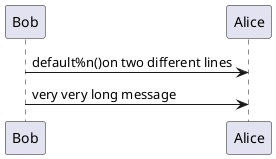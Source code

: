 {
  "sha1": "liji9fcidk3xqmuyuh7h49e23igc9ha",
  "insertion": {
    "when": "2024-06-03T18:59:34.180Z",
    "user": "plantuml@gmail.com"
  }
}
@startuml
Bob -> Alice : default%n()on two different lines
Bob -> Alice : very very long message
@enduml
